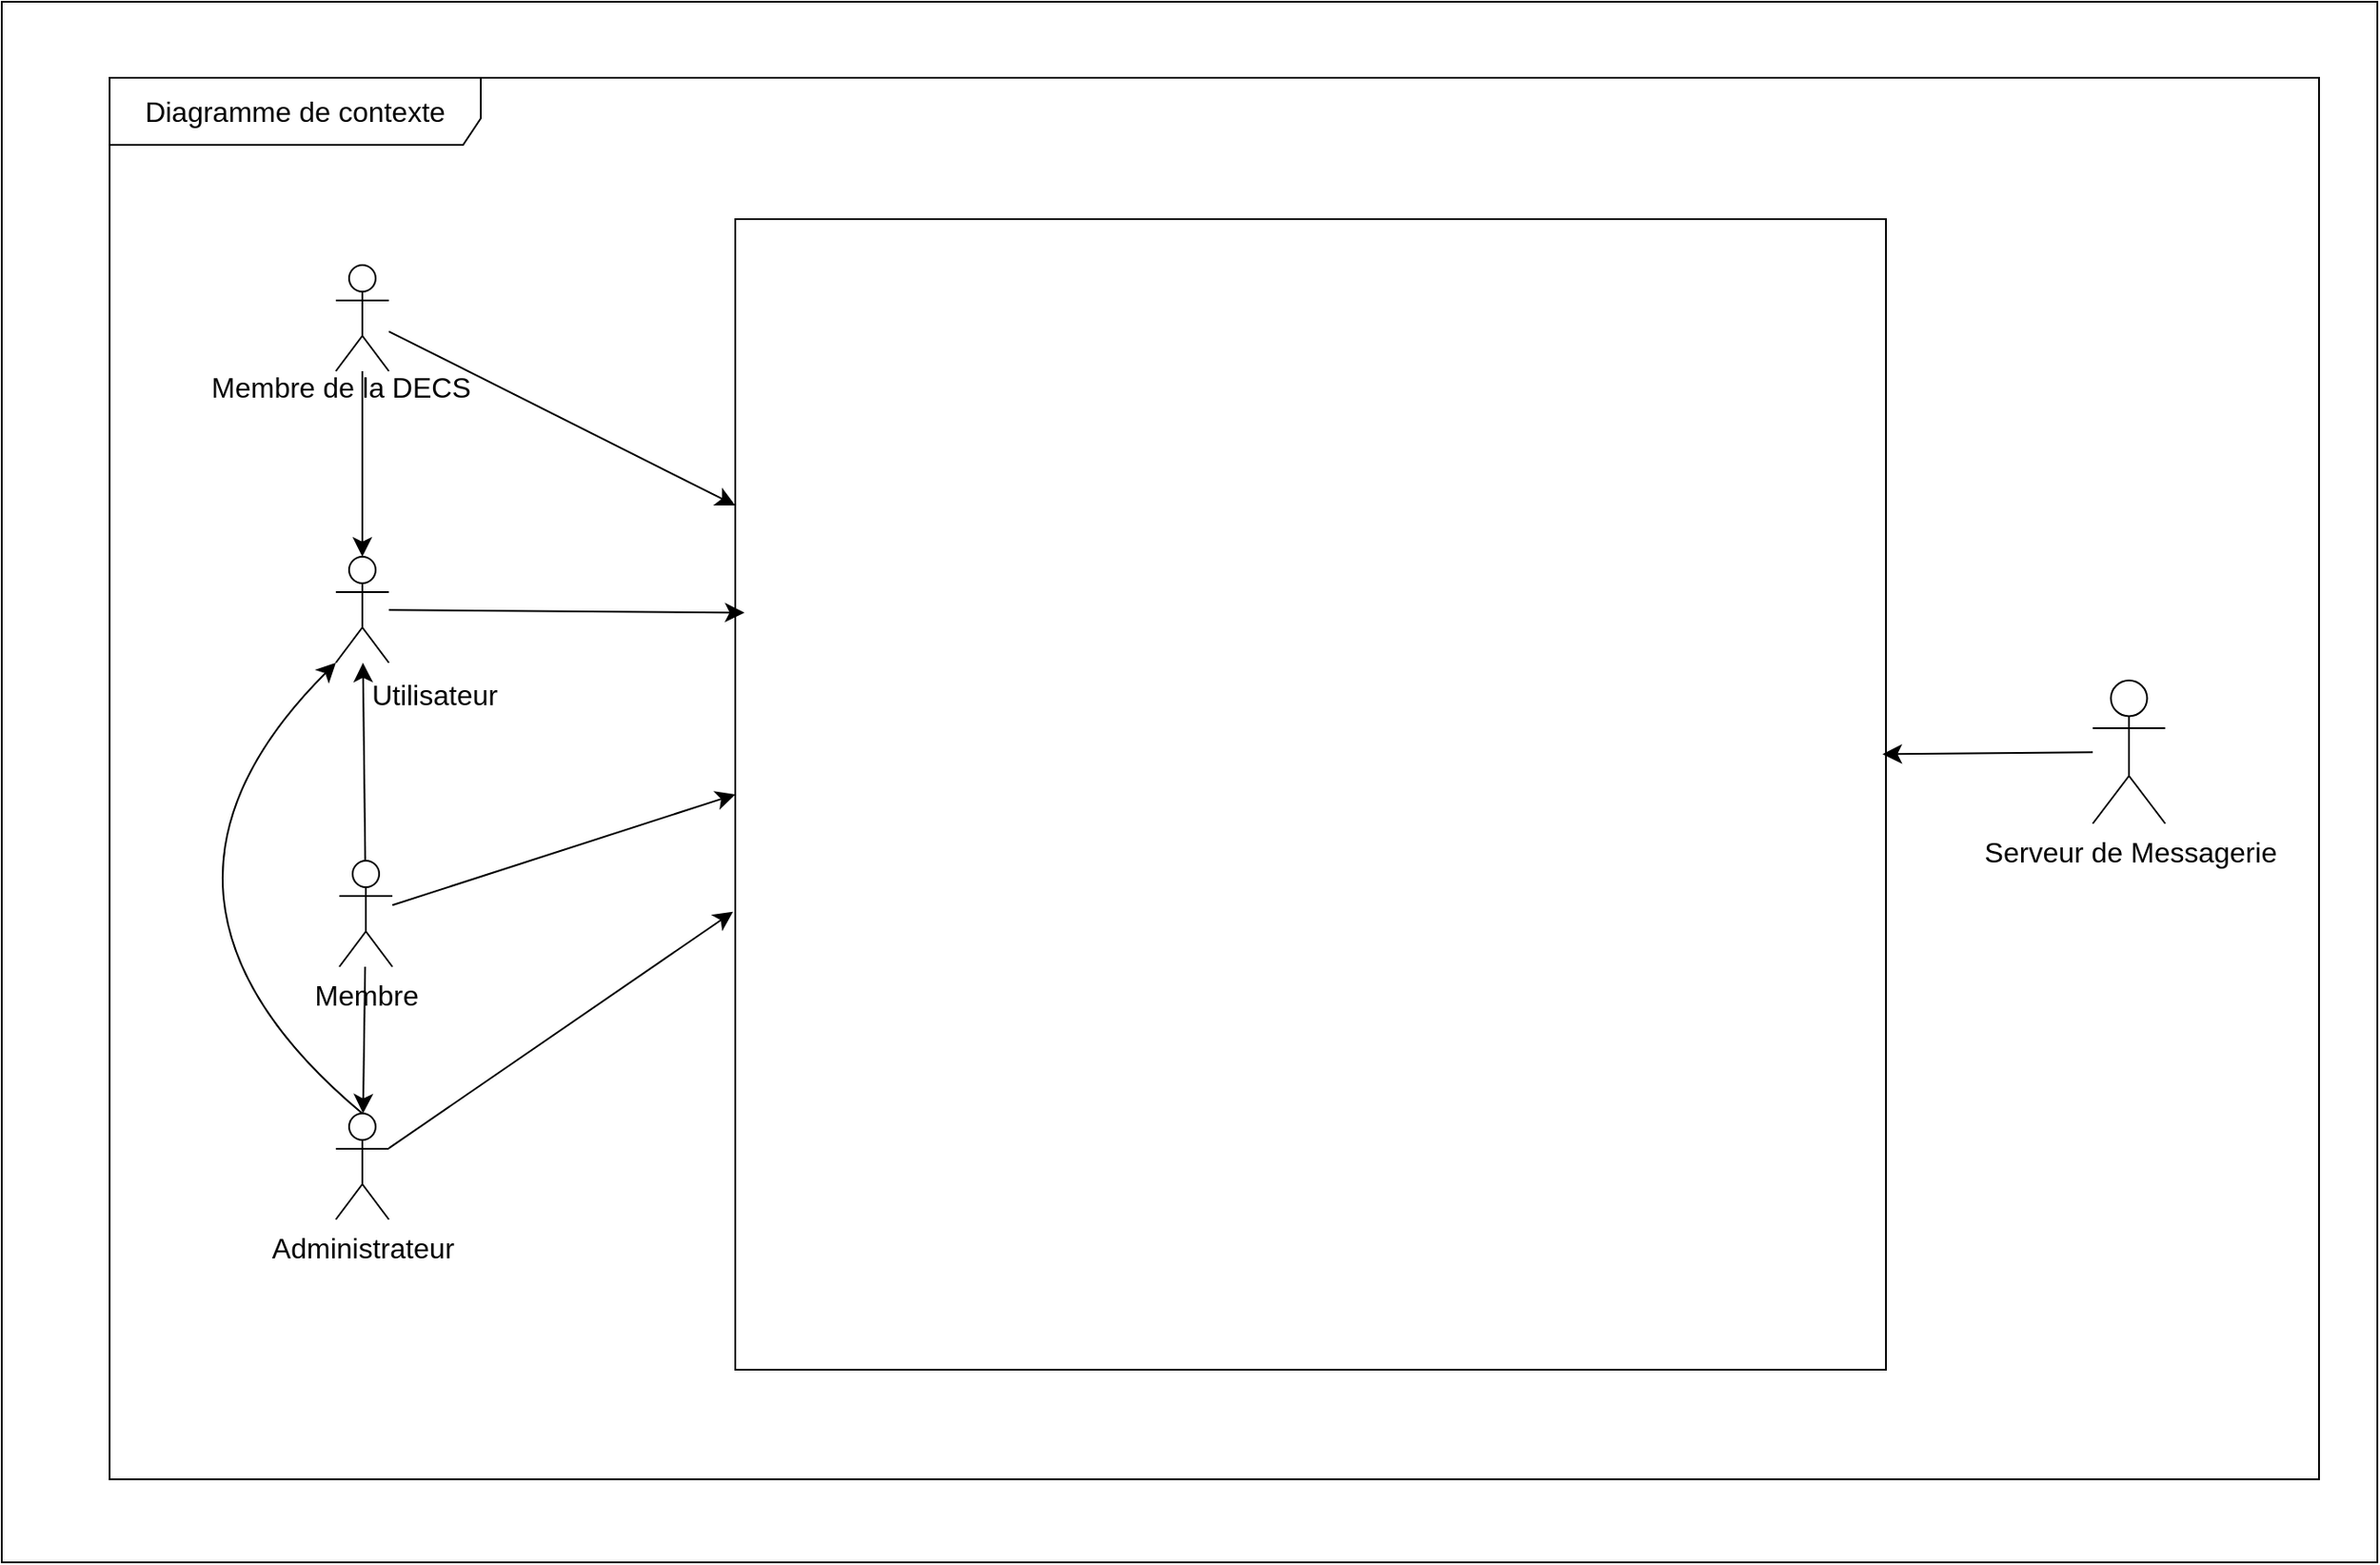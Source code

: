 <mxfile version="24.8.2">
  <diagram name="Page-1" id="vz_-r42pBUv3-nEK2oyf">
    <mxGraphModel dx="2423" dy="1700" grid="0" gridSize="10" guides="1" tooltips="1" connect="1" arrows="1" fold="1" page="0" pageScale="1" pageWidth="3300" pageHeight="4681" math="0" shadow="0">
      <root>
        <mxCell id="0" />
        <mxCell id="1" parent="0" />
        <mxCell id="q0rHlv47e74NvNF6lc_z-30" value="" style="rounded=0;whiteSpace=wrap;html=1;" vertex="1" parent="1">
          <mxGeometry x="-170" y="-79" width="1344" height="883" as="geometry" />
        </mxCell>
        <mxCell id="q0rHlv47e74NvNF6lc_z-31" value="" style="whiteSpace=wrap;html=1;aspect=fixed;" vertex="1" parent="1">
          <mxGeometry x="245" y="44" width="651" height="651" as="geometry" />
        </mxCell>
        <mxCell id="q0rHlv47e74NvNF6lc_z-32" style="edgeStyle=none;curved=1;rounded=0;orthogonalLoop=1;jettySize=auto;html=1;fontSize=12;startSize=8;endSize=8;" edge="1" parent="1" source="q0rHlv47e74NvNF6lc_z-35" target="q0rHlv47e74NvNF6lc_z-36">
          <mxGeometry relative="1" as="geometry" />
        </mxCell>
        <mxCell id="q0rHlv47e74NvNF6lc_z-33" value="" style="edgeStyle=none;curved=1;rounded=0;orthogonalLoop=1;jettySize=auto;html=1;fontSize=12;startSize=8;endSize=8;" edge="1" parent="1" source="q0rHlv47e74NvNF6lc_z-35" target="q0rHlv47e74NvNF6lc_z-38">
          <mxGeometry relative="1" as="geometry" />
        </mxCell>
        <mxCell id="q0rHlv47e74NvNF6lc_z-34" style="edgeStyle=none;curved=1;rounded=0;orthogonalLoop=1;jettySize=auto;html=1;entryX=0;entryY=0.5;entryDx=0;entryDy=0;fontSize=12;startSize=8;endSize=8;" edge="1" parent="1" source="q0rHlv47e74NvNF6lc_z-35" target="q0rHlv47e74NvNF6lc_z-31">
          <mxGeometry relative="1" as="geometry" />
        </mxCell>
        <mxCell id="q0rHlv47e74NvNF6lc_z-35" value="&lt;font style=&quot;font-size: 16px;&quot;&gt;Membre&lt;/font&gt;" style="shape=umlActor;verticalLabelPosition=bottom;verticalAlign=top;html=1;outlineConnect=0;" vertex="1" parent="1">
          <mxGeometry x="21" y="407" width="30" height="60" as="geometry" />
        </mxCell>
        <mxCell id="q0rHlv47e74NvNF6lc_z-36" value="" style="shape=umlActor;verticalLabelPosition=bottom;verticalAlign=top;html=1;outlineConnect=0;" vertex="1" parent="1">
          <mxGeometry x="19" y="235" width="30" height="60" as="geometry" />
        </mxCell>
        <mxCell id="q0rHlv47e74NvNF6lc_z-37" style="edgeStyle=none;curved=1;rounded=0;orthogonalLoop=1;jettySize=auto;html=1;fontSize=12;startSize=8;endSize=8;exitX=0.5;exitY=0;exitDx=0;exitDy=0;exitPerimeter=0;entryX=0;entryY=1;entryDx=0;entryDy=0;entryPerimeter=0;" edge="1" parent="1" source="q0rHlv47e74NvNF6lc_z-38" target="q0rHlv47e74NvNF6lc_z-36">
          <mxGeometry relative="1" as="geometry">
            <mxPoint x="37" y="297" as="targetPoint" />
            <mxPoint x="-33" y="550" as="sourcePoint" />
            <Array as="points">
              <mxPoint x="-113" y="427" />
            </Array>
          </mxGeometry>
        </mxCell>
        <mxCell id="q0rHlv47e74NvNF6lc_z-38" value="&lt;font style=&quot;font-size: 16px;&quot;&gt;Administrateur&lt;/font&gt;" style="shape=umlActor;verticalLabelPosition=bottom;verticalAlign=top;html=1;outlineConnect=0;" vertex="1" parent="1">
          <mxGeometry x="19" y="550" width="30" height="60" as="geometry" />
        </mxCell>
        <mxCell id="q0rHlv47e74NvNF6lc_z-39" style="edgeStyle=none;curved=1;rounded=0;orthogonalLoop=1;jettySize=auto;html=1;fontSize=12;startSize=8;endSize=8;" edge="1" parent="1" source="q0rHlv47e74NvNF6lc_z-40" target="q0rHlv47e74NvNF6lc_z-31">
          <mxGeometry relative="1" as="geometry" />
        </mxCell>
        <mxCell id="q0rHlv47e74NvNF6lc_z-40" value="" style="shape=umlActor;verticalLabelPosition=bottom;verticalAlign=top;html=1;outlineConnect=0;" vertex="1" parent="1">
          <mxGeometry x="19" y="70" width="30" height="60" as="geometry" />
        </mxCell>
        <mxCell id="q0rHlv47e74NvNF6lc_z-41" style="edgeStyle=none;curved=1;rounded=0;orthogonalLoop=1;jettySize=auto;html=1;entryX=0.5;entryY=0;entryDx=0;entryDy=0;entryPerimeter=0;fontSize=12;startSize=8;endSize=8;" edge="1" parent="1" source="q0rHlv47e74NvNF6lc_z-40" target="q0rHlv47e74NvNF6lc_z-36">
          <mxGeometry relative="1" as="geometry" />
        </mxCell>
        <mxCell id="q0rHlv47e74NvNF6lc_z-42" value="Utilisateur" style="text;html=1;align=center;verticalAlign=middle;whiteSpace=wrap;rounded=0;fontSize=16;" vertex="1" parent="1">
          <mxGeometry x="45" y="298" width="60" height="30" as="geometry" />
        </mxCell>
        <mxCell id="q0rHlv47e74NvNF6lc_z-43" style="edgeStyle=none;curved=1;rounded=0;orthogonalLoop=1;jettySize=auto;html=1;entryX=0.008;entryY=0.342;entryDx=0;entryDy=0;entryPerimeter=0;fontSize=12;startSize=8;endSize=8;" edge="1" parent="1" source="q0rHlv47e74NvNF6lc_z-36" target="q0rHlv47e74NvNF6lc_z-31">
          <mxGeometry relative="1" as="geometry" />
        </mxCell>
        <mxCell id="q0rHlv47e74NvNF6lc_z-44" style="edgeStyle=none;curved=1;rounded=0;orthogonalLoop=1;jettySize=auto;html=1;entryX=-0.002;entryY=0.602;entryDx=0;entryDy=0;entryPerimeter=0;fontSize=12;startSize=8;endSize=8;" edge="1" parent="1" source="q0rHlv47e74NvNF6lc_z-38" target="q0rHlv47e74NvNF6lc_z-31">
          <mxGeometry relative="1" as="geometry" />
        </mxCell>
        <mxCell id="q0rHlv47e74NvNF6lc_z-45" value="&lt;font style=&quot;font-size: 16px;&quot;&gt;Serveur de Messagerie&lt;/font&gt;" style="shape=umlActor;verticalLabelPosition=bottom;verticalAlign=top;html=1;" vertex="1" parent="1">
          <mxGeometry x="1013" y="305" width="41" height="81" as="geometry" />
        </mxCell>
        <mxCell id="q0rHlv47e74NvNF6lc_z-46" style="edgeStyle=none;curved=1;rounded=0;orthogonalLoop=1;jettySize=auto;html=1;entryX=0.997;entryY=0.465;entryDx=0;entryDy=0;entryPerimeter=0;fontSize=12;startSize=8;endSize=8;" edge="1" parent="1" source="q0rHlv47e74NvNF6lc_z-45" target="q0rHlv47e74NvNF6lc_z-31">
          <mxGeometry relative="1" as="geometry" />
        </mxCell>
        <mxCell id="q0rHlv47e74NvNF6lc_z-47" value="&lt;font style=&quot;font-size: 16px;&quot;&gt;Diagramme de contexte&lt;/font&gt;" style="shape=umlFrame;whiteSpace=wrap;html=1;pointerEvents=0;recursiveResize=0;container=1;collapsible=0;width=210;height=38;" vertex="1" parent="1">
          <mxGeometry x="-109" y="-36" width="1250" height="793" as="geometry" />
        </mxCell>
        <mxCell id="q0rHlv47e74NvNF6lc_z-48" value="Membre de la DECS" style="text;html=1;align=center;verticalAlign=middle;whiteSpace=wrap;rounded=0;fontSize=16;" vertex="1" parent="q0rHlv47e74NvNF6lc_z-47">
          <mxGeometry x="51" y="160" width="160" height="30" as="geometry" />
        </mxCell>
      </root>
    </mxGraphModel>
  </diagram>
</mxfile>
